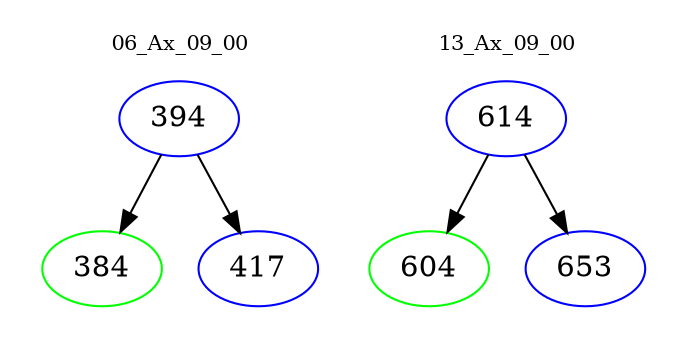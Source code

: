 digraph{
subgraph cluster_0 {
color = white
label = "06_Ax_09_00";
fontsize=10;
T0_394 [label="394", color="blue"]
T0_394 -> T0_384 [color="black"]
T0_384 [label="384", color="green"]
T0_394 -> T0_417 [color="black"]
T0_417 [label="417", color="blue"]
}
subgraph cluster_1 {
color = white
label = "13_Ax_09_00";
fontsize=10;
T1_614 [label="614", color="blue"]
T1_614 -> T1_604 [color="black"]
T1_604 [label="604", color="green"]
T1_614 -> T1_653 [color="black"]
T1_653 [label="653", color="blue"]
}
}
